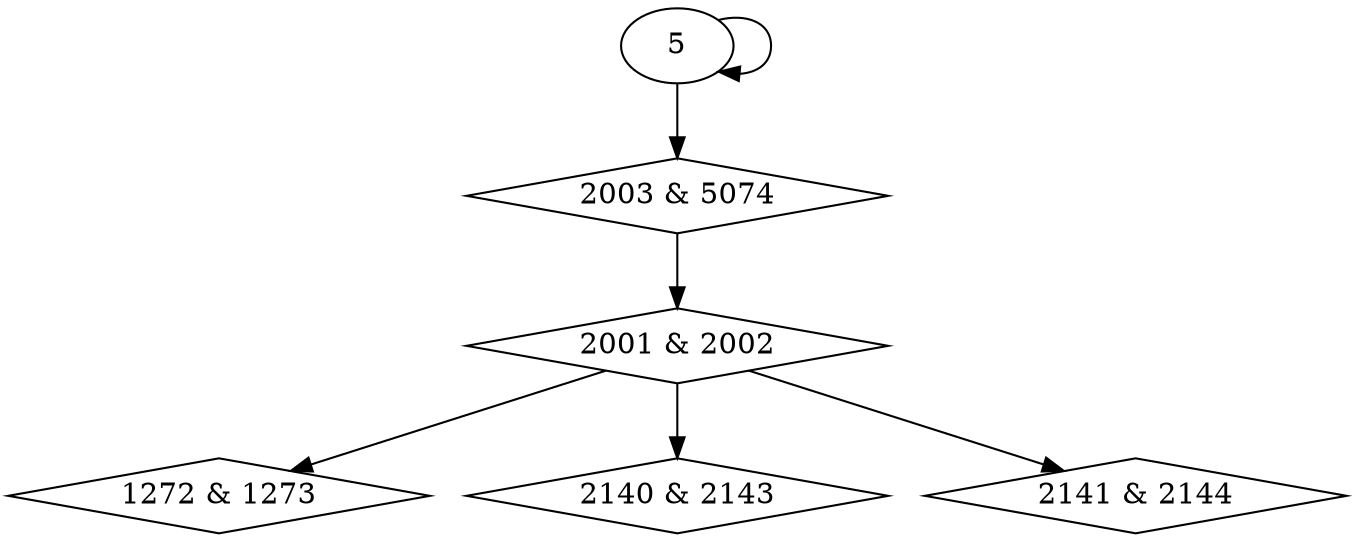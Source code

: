 digraph {
0 [label = "1272 & 1273", shape = diamond];
1 [label = "2001 & 2002", shape = diamond];
2 [label = "2003 & 5074", shape = diamond];
3 [label = "2140 & 2143", shape = diamond];
4 [label = "2141 & 2144", shape = diamond];
1 -> 0;
2 -> 1;
5 -> 2;
1 -> 3;
1 -> 4;
5 -> 5;
}
